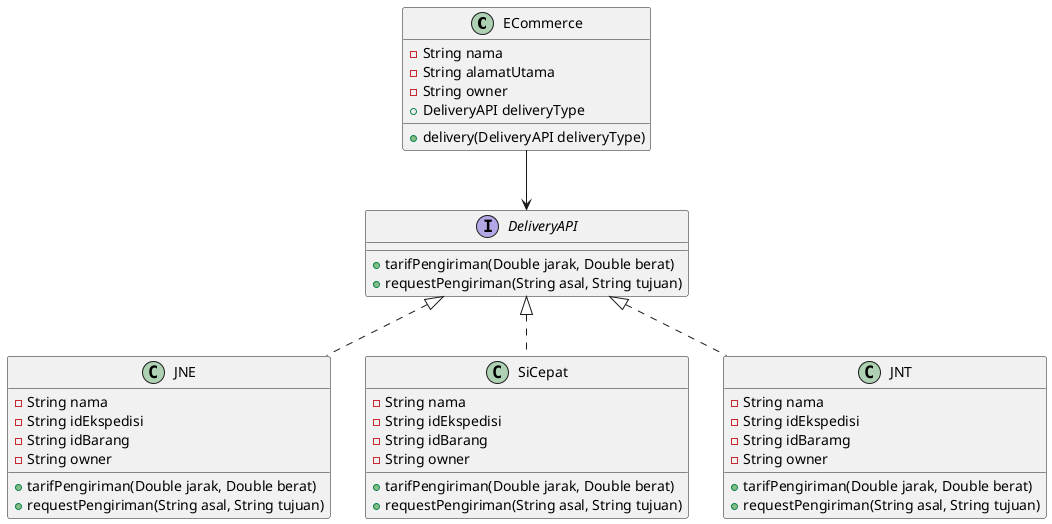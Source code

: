 @startuml
class ECommerce {
    -String nama
    -String alamatUtama
    -String owner
    +DeliveryAPI deliveryType
    +delivery(DeliveryAPI deliveryType)
}

interface DeliveryAPI {
    +tarifPengiriman(Double jarak, Double berat)
    +requestPengiriman(String asal, String tujuan)
}

class JNE {
    -String nama
    -String idEkspedisi
    -String idBarang
    -String owner
    +tarifPengiriman(Double jarak, Double berat)
    +requestPengiriman(String asal, String tujuan)
}

class SiCepat {
    -String nama
    -String idEkspedisi
    -String idBarang
    -String owner
    +tarifPengiriman(Double jarak, Double berat)
    +requestPengiriman(String asal, String tujuan)
}

class JNT {
    -String nama
    -String idEkspedisi
    -String idBaramg
    -String owner
    +tarifPengiriman(Double jarak, Double berat)
    +requestPengiriman(String asal, String tujuan)
}

ECommerce --> DeliveryAPI
class JNE implements DeliveryAPI
class JNT implements DeliveryAPI
class SiCepat implements DeliveryAPI
@enduml

